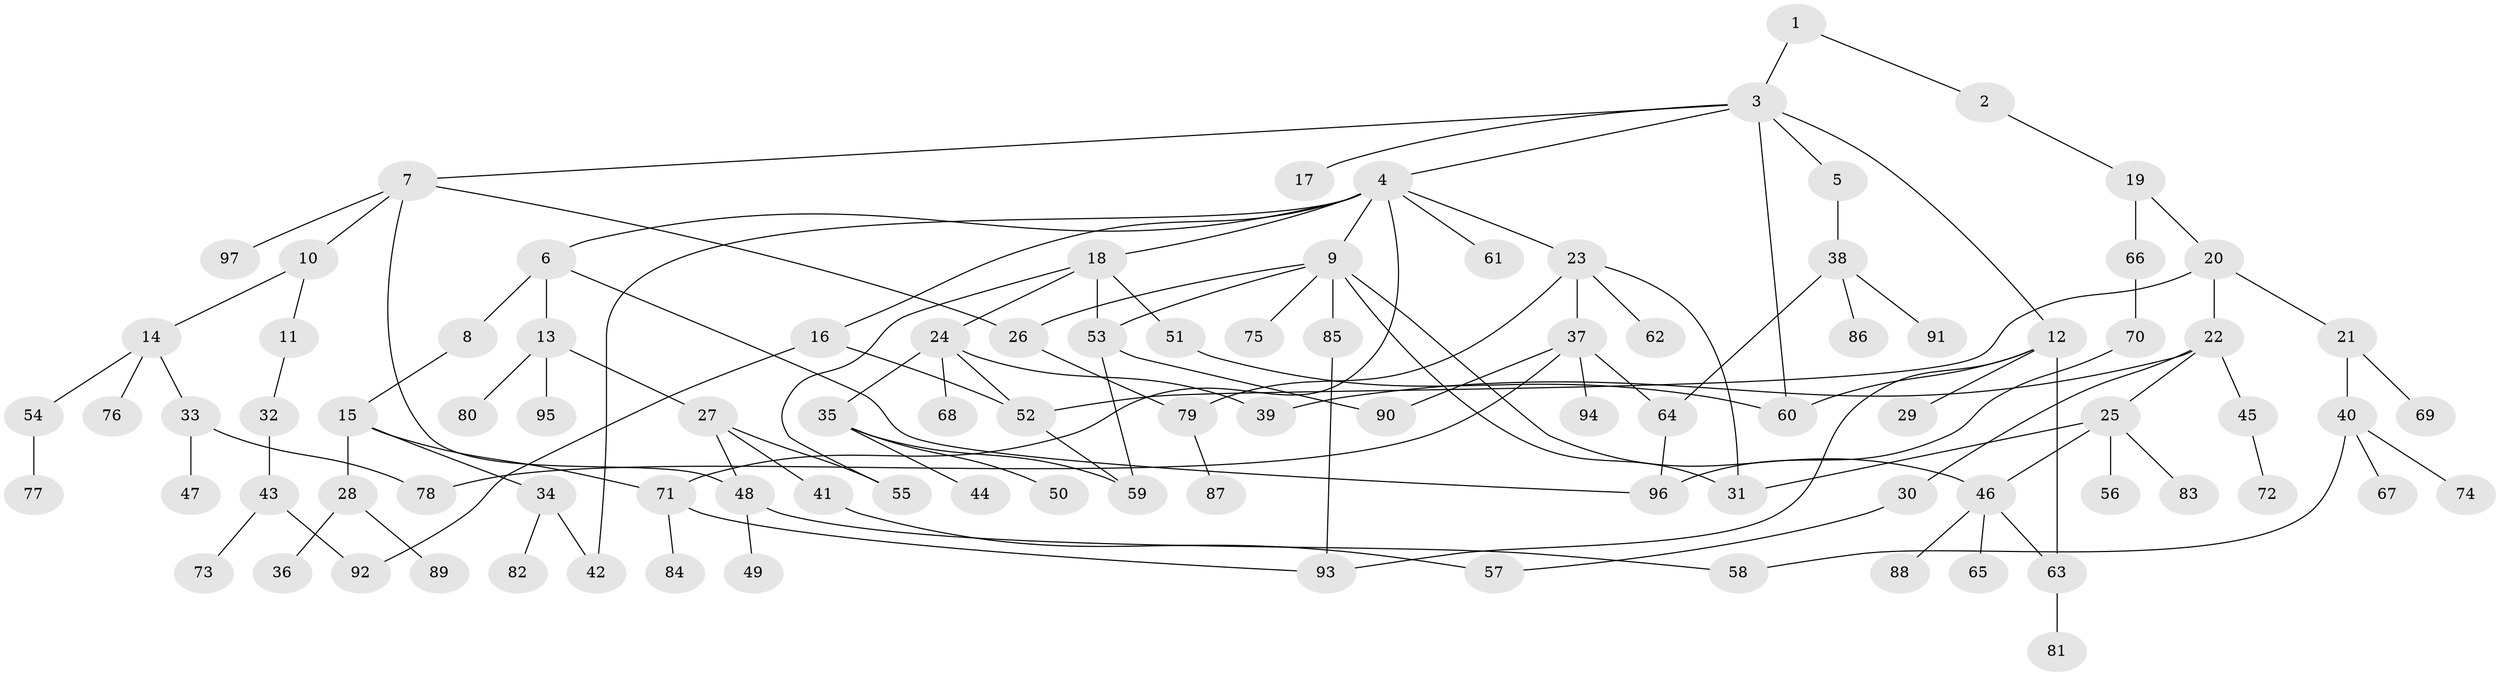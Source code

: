// coarse degree distribution, {2: 0.23880597014925373, 3: 0.13432835820895522, 9: 0.014925373134328358, 12: 0.014925373134328358, 5: 0.16417910447761194, 4: 0.07462686567164178, 6: 0.014925373134328358, 1: 0.34328358208955223}
// Generated by graph-tools (version 1.1) at 2025/17/03/04/25 18:17:11]
// undirected, 97 vertices, 124 edges
graph export_dot {
graph [start="1"]
  node [color=gray90,style=filled];
  1;
  2;
  3;
  4;
  5;
  6;
  7;
  8;
  9;
  10;
  11;
  12;
  13;
  14;
  15;
  16;
  17;
  18;
  19;
  20;
  21;
  22;
  23;
  24;
  25;
  26;
  27;
  28;
  29;
  30;
  31;
  32;
  33;
  34;
  35;
  36;
  37;
  38;
  39;
  40;
  41;
  42;
  43;
  44;
  45;
  46;
  47;
  48;
  49;
  50;
  51;
  52;
  53;
  54;
  55;
  56;
  57;
  58;
  59;
  60;
  61;
  62;
  63;
  64;
  65;
  66;
  67;
  68;
  69;
  70;
  71;
  72;
  73;
  74;
  75;
  76;
  77;
  78;
  79;
  80;
  81;
  82;
  83;
  84;
  85;
  86;
  87;
  88;
  89;
  90;
  91;
  92;
  93;
  94;
  95;
  96;
  97;
  1 -- 2;
  1 -- 3;
  2 -- 19;
  3 -- 4;
  3 -- 5;
  3 -- 7;
  3 -- 12;
  3 -- 17;
  3 -- 60;
  4 -- 6;
  4 -- 9;
  4 -- 16;
  4 -- 18;
  4 -- 23;
  4 -- 61;
  4 -- 71;
  4 -- 42;
  5 -- 38;
  6 -- 8;
  6 -- 13;
  6 -- 96;
  7 -- 10;
  7 -- 26;
  7 -- 97;
  7 -- 48;
  8 -- 15;
  9 -- 31;
  9 -- 53;
  9 -- 75;
  9 -- 85;
  9 -- 46;
  9 -- 26;
  10 -- 11;
  10 -- 14;
  11 -- 32;
  12 -- 29;
  12 -- 63;
  12 -- 93;
  12 -- 60;
  13 -- 27;
  13 -- 80;
  13 -- 95;
  14 -- 33;
  14 -- 54;
  14 -- 76;
  15 -- 28;
  15 -- 34;
  15 -- 71;
  16 -- 52;
  16 -- 92;
  18 -- 24;
  18 -- 51;
  18 -- 55;
  18 -- 53;
  19 -- 20;
  19 -- 66;
  20 -- 21;
  20 -- 22;
  20 -- 52;
  21 -- 40;
  21 -- 69;
  22 -- 25;
  22 -- 30;
  22 -- 39;
  22 -- 45;
  23 -- 37;
  23 -- 62;
  23 -- 79;
  23 -- 31;
  24 -- 35;
  24 -- 68;
  24 -- 52;
  24 -- 39;
  25 -- 46;
  25 -- 56;
  25 -- 83;
  25 -- 31;
  26 -- 79;
  27 -- 41;
  27 -- 48;
  27 -- 55;
  28 -- 36;
  28 -- 89;
  30 -- 57;
  32 -- 43;
  33 -- 47;
  33 -- 78;
  34 -- 42;
  34 -- 82;
  35 -- 44;
  35 -- 50;
  35 -- 59;
  37 -- 64;
  37 -- 94;
  37 -- 90;
  37 -- 78;
  38 -- 86;
  38 -- 91;
  38 -- 64;
  40 -- 58;
  40 -- 67;
  40 -- 74;
  41 -- 57;
  43 -- 73;
  43 -- 92;
  45 -- 72;
  46 -- 65;
  46 -- 88;
  46 -- 63;
  48 -- 49;
  48 -- 58;
  51 -- 60;
  52 -- 59;
  53 -- 90;
  53 -- 59;
  54 -- 77;
  63 -- 81;
  64 -- 96;
  66 -- 70;
  70 -- 96;
  71 -- 84;
  71 -- 93;
  79 -- 87;
  85 -- 93;
}
